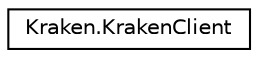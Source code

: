 digraph "Graphical Class Hierarchy"
{
 // LATEX_PDF_SIZE
  edge [fontname="Helvetica",fontsize="10",labelfontname="Helvetica",labelfontsize="10"];
  node [fontname="Helvetica",fontsize="10",shape=record];
  rankdir="LR";
  Node0 [label="Kraken.KrakenClient",height=0.2,width=0.4,color="black", fillcolor="white", style="filled",URL="$class_kraken_1_1_kraken_client.html",tooltip=" "];
}
